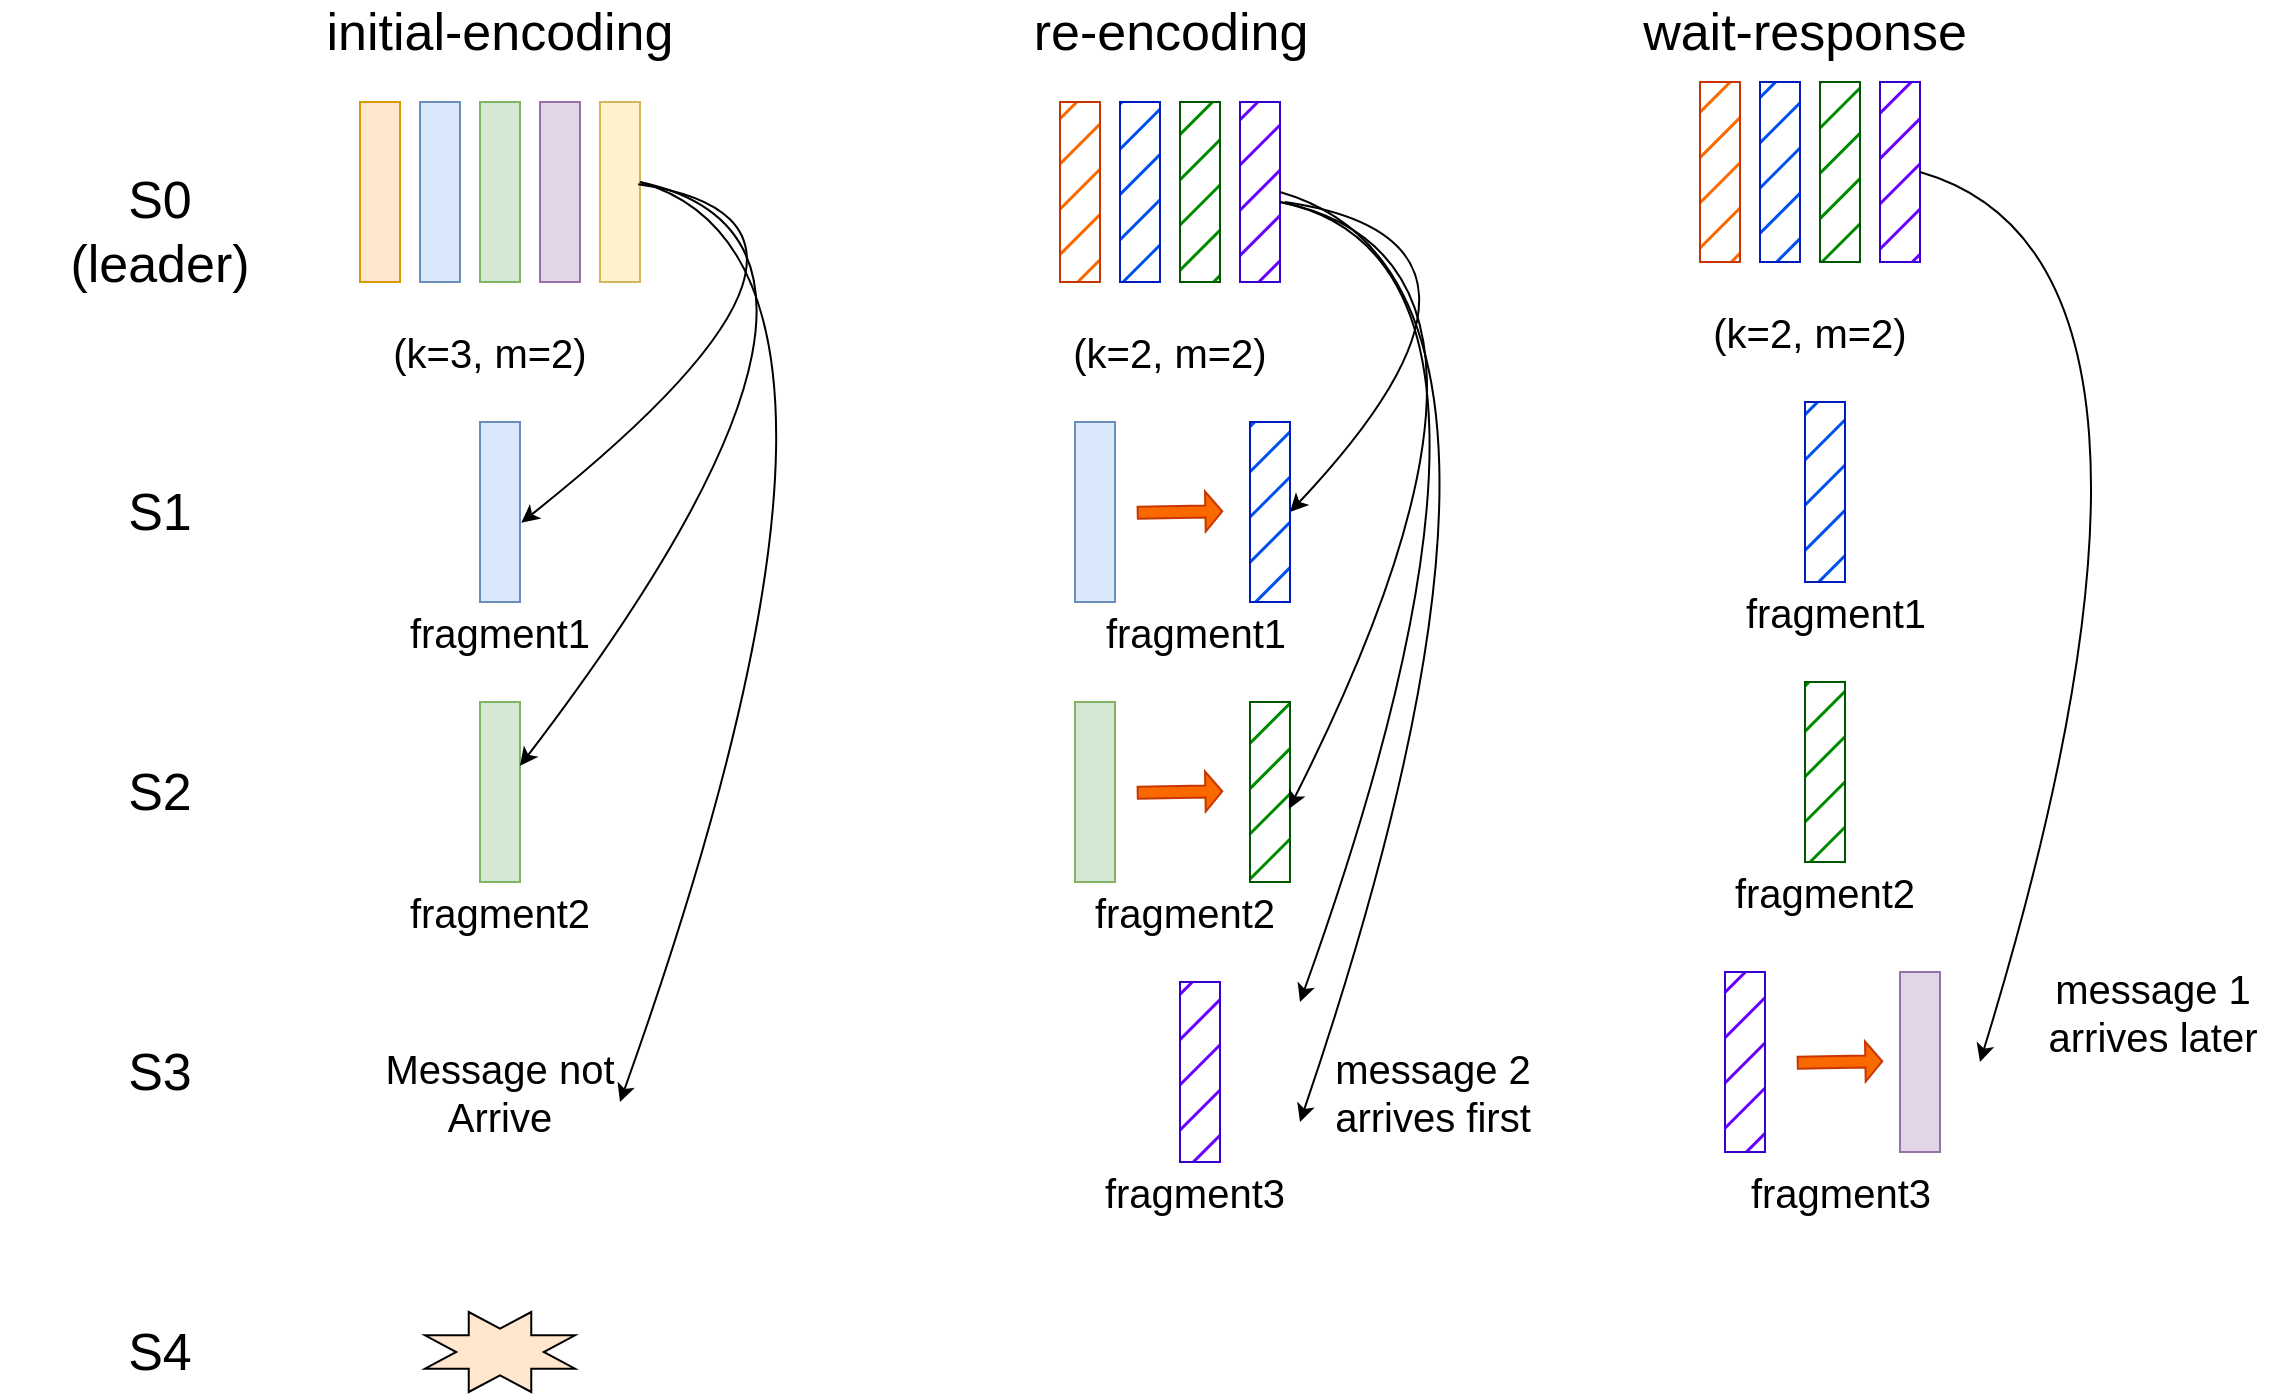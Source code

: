 <mxfile version="20.1.3" type="github">
  <diagram id="m65YbvdDa1lrMX-1JaFE" name="第 1 页">
    <mxGraphModel dx="2037" dy="1019" grid="1" gridSize="10" guides="1" tooltips="1" connect="1" arrows="1" fold="1" page="1" pageScale="1" pageWidth="3300" pageHeight="4681" math="0" shadow="0">
      <root>
        <mxCell id="0" />
        <mxCell id="1" parent="0" />
        <mxCell id="04_Secdxe5MrCqDxStES-1" value="&lt;font style=&quot;font-size: 26px;&quot;&gt;S0 &lt;br&gt;(leader)&lt;/font&gt;" style="text;html=1;strokeColor=none;fillColor=none;align=center;verticalAlign=middle;whiteSpace=wrap;rounded=0;" vertex="1" parent="1">
          <mxGeometry x="180" y="390" width="160" height="30" as="geometry" />
        </mxCell>
        <mxCell id="04_Secdxe5MrCqDxStES-2" value="&lt;font style=&quot;font-size: 26px;&quot;&gt;S3&lt;/font&gt;" style="text;html=1;strokeColor=none;fillColor=none;align=center;verticalAlign=middle;whiteSpace=wrap;rounded=0;" vertex="1" parent="1">
          <mxGeometry x="180" y="810" width="160" height="30" as="geometry" />
        </mxCell>
        <mxCell id="04_Secdxe5MrCqDxStES-3" value="&lt;font style=&quot;font-size: 26px;&quot;&gt;S1&lt;/font&gt;" style="text;html=1;strokeColor=none;fillColor=none;align=center;verticalAlign=middle;whiteSpace=wrap;rounded=0;" vertex="1" parent="1">
          <mxGeometry x="180" y="530" width="160" height="30" as="geometry" />
        </mxCell>
        <mxCell id="04_Secdxe5MrCqDxStES-4" value="&lt;font style=&quot;font-size: 26px;&quot;&gt;S4&lt;/font&gt;" style="text;html=1;strokeColor=none;fillColor=none;align=center;verticalAlign=middle;whiteSpace=wrap;rounded=0;" vertex="1" parent="1">
          <mxGeometry x="180" y="950" width="160" height="30" as="geometry" />
        </mxCell>
        <mxCell id="04_Secdxe5MrCqDxStES-5" value="&lt;font style=&quot;font-size: 26px;&quot;&gt;S2&lt;/font&gt;" style="text;html=1;strokeColor=none;fillColor=none;align=center;verticalAlign=middle;whiteSpace=wrap;rounded=0;" vertex="1" parent="1">
          <mxGeometry x="180" y="670" width="160" height="30" as="geometry" />
        </mxCell>
        <mxCell id="04_Secdxe5MrCqDxStES-6" value="" style="rounded=0;whiteSpace=wrap;html=1;fontSize=20;fillColor=#FFE6CC;strokeColor=#d79b00;fillStyle=auto;" vertex="1" parent="1">
          <mxGeometry x="360" y="340" width="20" height="90" as="geometry" />
        </mxCell>
        <mxCell id="04_Secdxe5MrCqDxStES-7" value="" style="rounded=0;whiteSpace=wrap;html=1;fontSize=20;fillColor=#dae8fc;strokeColor=#6c8ebf;fillStyle=auto;" vertex="1" parent="1">
          <mxGeometry x="390" y="340" width="20" height="90" as="geometry" />
        </mxCell>
        <mxCell id="04_Secdxe5MrCqDxStES-8" value="" style="rounded=0;whiteSpace=wrap;html=1;fontSize=20;fillColor=#d5e8d4;strokeColor=#82b366;fillStyle=auto;" vertex="1" parent="1">
          <mxGeometry x="420" y="340" width="20" height="90" as="geometry" />
        </mxCell>
        <mxCell id="04_Secdxe5MrCqDxStES-9" value="" style="rounded=0;whiteSpace=wrap;html=1;fontSize=20;fillColor=#e1d5e7;strokeColor=#9673a6;fillStyle=auto;" vertex="1" parent="1">
          <mxGeometry x="450" y="340" width="20" height="90" as="geometry" />
        </mxCell>
        <mxCell id="04_Secdxe5MrCqDxStES-10" value="" style="rounded=0;whiteSpace=wrap;html=1;fontSize=20;fillColor=#fff2cc;strokeColor=#d6b656;fillStyle=auto;" vertex="1" parent="1">
          <mxGeometry x="480" y="340" width="20" height="90" as="geometry" />
        </mxCell>
        <mxCell id="04_Secdxe5MrCqDxStES-11" value="(k=3, m=2)" style="text;html=1;strokeColor=none;fillColor=none;align=center;verticalAlign=middle;whiteSpace=wrap;rounded=0;fillStyle=auto;fontSize=20;" vertex="1" parent="1">
          <mxGeometry x="360" y="450" width="130" height="30" as="geometry" />
        </mxCell>
        <mxCell id="04_Secdxe5MrCqDxStES-12" value="" style="rounded=0;whiteSpace=wrap;html=1;fontSize=20;fillColor=#dae8fc;strokeColor=#6c8ebf;fillStyle=auto;" vertex="1" parent="1">
          <mxGeometry x="420" y="500" width="20" height="90" as="geometry" />
        </mxCell>
        <mxCell id="04_Secdxe5MrCqDxStES-13" value="" style="rounded=0;whiteSpace=wrap;html=1;fontSize=20;fillColor=#d5e8d4;strokeColor=#82b366;fillStyle=auto;" vertex="1" parent="1">
          <mxGeometry x="420" y="640" width="20" height="90" as="geometry" />
        </mxCell>
        <mxCell id="04_Secdxe5MrCqDxStES-15" value="fragment1" style="text;html=1;strokeColor=none;fillColor=none;align=center;verticalAlign=middle;whiteSpace=wrap;rounded=0;fillStyle=auto;fontSize=20;" vertex="1" parent="1">
          <mxGeometry x="365" y="590" width="130" height="30" as="geometry" />
        </mxCell>
        <mxCell id="04_Secdxe5MrCqDxStES-16" value="fragment2" style="text;html=1;strokeColor=none;fillColor=none;align=center;verticalAlign=middle;whiteSpace=wrap;rounded=0;fillStyle=auto;fontSize=20;" vertex="1" parent="1">
          <mxGeometry x="365" y="730" width="130" height="30" as="geometry" />
        </mxCell>
        <mxCell id="04_Secdxe5MrCqDxStES-18" value="" style="curved=1;endArrow=classic;html=1;rounded=0;fontSize=26;exitX=0.954;exitY=0.457;exitDx=0;exitDy=0;exitPerimeter=0;entryX=1.031;entryY=0.56;entryDx=0;entryDy=0;entryPerimeter=0;" edge="1" parent="1" source="04_Secdxe5MrCqDxStES-10" target="04_Secdxe5MrCqDxStES-12">
          <mxGeometry width="50" height="50" relative="1" as="geometry">
            <mxPoint x="660" y="560" as="sourcePoint" />
            <mxPoint x="710" y="510" as="targetPoint" />
            <Array as="points">
              <mxPoint x="630" y="400" />
            </Array>
          </mxGeometry>
        </mxCell>
        <mxCell id="04_Secdxe5MrCqDxStES-19" value="" style="curved=1;endArrow=classic;html=1;rounded=0;fontSize=26;" edge="1" parent="1" target="04_Secdxe5MrCqDxStES-13">
          <mxGeometry width="50" height="50" relative="1" as="geometry">
            <mxPoint x="500" y="380" as="sourcePoint" />
            <mxPoint x="450.62" y="560.4" as="targetPoint" />
            <Array as="points">
              <mxPoint x="640" y="410" />
            </Array>
          </mxGeometry>
        </mxCell>
        <mxCell id="04_Secdxe5MrCqDxStES-21" value="" style="verticalLabelPosition=bottom;verticalAlign=top;html=1;shape=mxgraph.basic.8_point_star;fillStyle=auto;fontSize=26;fillColor=#FFE6CC;" vertex="1" parent="1">
          <mxGeometry x="392.5" y="945" width="75" height="40" as="geometry" />
        </mxCell>
        <mxCell id="04_Secdxe5MrCqDxStES-22" value="" style="rounded=0;whiteSpace=wrap;html=1;fontSize=20;fillColor=#fa6800;strokeColor=#C73500;fillStyle=hatch;fontColor=#000000;" vertex="1" parent="1">
          <mxGeometry x="710" y="340" width="20" height="90" as="geometry" />
        </mxCell>
        <mxCell id="04_Secdxe5MrCqDxStES-23" value="" style="rounded=0;whiteSpace=wrap;html=1;fontSize=20;fillColor=#0050ef;strokeColor=#001DBC;fillStyle=hatch;fontColor=#ffffff;" vertex="1" parent="1">
          <mxGeometry x="740" y="340" width="20" height="90" as="geometry" />
        </mxCell>
        <mxCell id="04_Secdxe5MrCqDxStES-24" value="" style="rounded=0;whiteSpace=wrap;html=1;fontSize=20;fillColor=#008a00;strokeColor=#005700;fillStyle=hatch;fontColor=#ffffff;" vertex="1" parent="1">
          <mxGeometry x="770" y="340" width="20" height="90" as="geometry" />
        </mxCell>
        <mxCell id="04_Secdxe5MrCqDxStES-25" value="" style="rounded=0;whiteSpace=wrap;html=1;fontSize=20;fillColor=#6a00ff;strokeColor=#3700CC;fillStyle=hatch;fontColor=#ffffff;" vertex="1" parent="1">
          <mxGeometry x="800" y="340" width="20" height="90" as="geometry" />
        </mxCell>
        <mxCell id="04_Secdxe5MrCqDxStES-26" value="(k=2, m=2)" style="text;html=1;strokeColor=none;fillColor=none;align=center;verticalAlign=middle;whiteSpace=wrap;rounded=0;fillStyle=auto;fontSize=20;" vertex="1" parent="1">
          <mxGeometry x="700" y="450" width="130" height="30" as="geometry" />
        </mxCell>
        <mxCell id="04_Secdxe5MrCqDxStES-27" value="fragment1" style="text;html=1;strokeColor=none;fillColor=none;align=center;verticalAlign=middle;whiteSpace=wrap;rounded=0;fillStyle=auto;fontSize=20;" vertex="1" parent="1">
          <mxGeometry x="712.5" y="590" width="130" height="30" as="geometry" />
        </mxCell>
        <mxCell id="04_Secdxe5MrCqDxStES-28" value="re-encoding" style="text;html=1;strokeColor=none;fillColor=none;align=center;verticalAlign=middle;whiteSpace=wrap;rounded=0;fillStyle=hatch;fontSize=26;" vertex="1" parent="1">
          <mxGeometry x="682.5" y="290" width="165" height="30" as="geometry" />
        </mxCell>
        <mxCell id="04_Secdxe5MrCqDxStES-29" value="" style="rounded=0;whiteSpace=wrap;html=1;fontSize=20;fillColor=#008a00;strokeColor=#005700;fillStyle=hatch;fontColor=#ffffff;" vertex="1" parent="1">
          <mxGeometry x="805" y="640" width="20" height="90" as="geometry" />
        </mxCell>
        <mxCell id="04_Secdxe5MrCqDxStES-30" value="fragment2" style="text;html=1;strokeColor=none;fillColor=none;align=center;verticalAlign=middle;whiteSpace=wrap;rounded=0;fillStyle=auto;fontSize=20;" vertex="1" parent="1">
          <mxGeometry x="705" y="730" width="135" height="30" as="geometry" />
        </mxCell>
        <mxCell id="04_Secdxe5MrCqDxStES-33" value="initial-encoding" style="text;html=1;strokeColor=none;fillColor=none;align=center;verticalAlign=middle;whiteSpace=wrap;rounded=0;fillStyle=hatch;fontSize=26;" vertex="1" parent="1">
          <mxGeometry x="335" y="290" width="190" height="30" as="geometry" />
        </mxCell>
        <mxCell id="04_Secdxe5MrCqDxStES-34" value="" style="rounded=0;whiteSpace=wrap;html=1;fontSize=20;fillColor=#dae8fc;strokeColor=#6c8ebf;fillStyle=auto;" vertex="1" parent="1">
          <mxGeometry x="717.5" y="500" width="20" height="90" as="geometry" />
        </mxCell>
        <mxCell id="04_Secdxe5MrCqDxStES-35" value="" style="rounded=0;whiteSpace=wrap;html=1;fontSize=20;fillColor=#d5e8d4;strokeColor=#82b366;fillStyle=auto;" vertex="1" parent="1">
          <mxGeometry x="717.5" y="640" width="20" height="90" as="geometry" />
        </mxCell>
        <mxCell id="04_Secdxe5MrCqDxStES-36" value="" style="shape=singleArrow;direction=north;whiteSpace=wrap;html=1;fillStyle=auto;fontSize=26;fillColor=#fa6800;rotation=89;fontColor=#000000;strokeColor=#C73500;" vertex="1" parent="1">
          <mxGeometry x="760" y="663.86" width="20" height="42.28" as="geometry" />
        </mxCell>
        <mxCell id="04_Secdxe5MrCqDxStES-37" value="" style="curved=1;endArrow=classic;html=1;rounded=0;fontSize=26;exitX=0.954;exitY=0.457;exitDx=0;exitDy=0;exitPerimeter=0;entryX=1;entryY=0.5;entryDx=0;entryDy=0;" edge="1" parent="1" target="04_Secdxe5MrCqDxStES-45">
          <mxGeometry width="50" height="50" relative="1" as="geometry">
            <mxPoint x="822.32" y="390" as="sourcePoint" />
            <mxPoint x="850" y="540" as="targetPoint" />
            <Array as="points">
              <mxPoint x="953.24" y="408.87" />
            </Array>
          </mxGeometry>
        </mxCell>
        <mxCell id="04_Secdxe5MrCqDxStES-38" value="" style="curved=1;endArrow=classic;html=1;rounded=0;fontSize=26;entryX=0.973;entryY=0.594;entryDx=0;entryDy=0;entryPerimeter=0;" edge="1" parent="1" target="04_Secdxe5MrCqDxStES-29">
          <mxGeometry width="50" height="50" relative="1" as="geometry">
            <mxPoint x="820" y="390" as="sourcePoint" />
            <mxPoint x="834.46" y="558.87" as="targetPoint" />
            <Array as="points">
              <mxPoint x="963.24" y="418.87" />
            </Array>
          </mxGeometry>
        </mxCell>
        <mxCell id="04_Secdxe5MrCqDxStES-43" value="" style="curved=1;endArrow=classic;html=1;rounded=0;fontSize=26;" edge="1" parent="1">
          <mxGeometry width="50" height="50" relative="1" as="geometry">
            <mxPoint x="500" y="380" as="sourcePoint" />
            <mxPoint x="490" y="840" as="targetPoint" />
            <Array as="points">
              <mxPoint x="640" y="420" />
            </Array>
          </mxGeometry>
        </mxCell>
        <mxCell id="04_Secdxe5MrCqDxStES-44" value="&lt;font style=&quot;font-size: 20px;&quot;&gt;Message not Arrive&lt;/font&gt;" style="text;html=1;strokeColor=none;fillColor=none;align=center;verticalAlign=middle;whiteSpace=wrap;rounded=0;" vertex="1" parent="1">
          <mxGeometry x="360" y="820" width="140" height="30" as="geometry" />
        </mxCell>
        <mxCell id="04_Secdxe5MrCqDxStES-45" value="" style="rounded=0;whiteSpace=wrap;html=1;fontSize=20;fillColor=#0050ef;strokeColor=#001DBC;fillStyle=hatch;fontColor=#ffffff;" vertex="1" parent="1">
          <mxGeometry x="805" y="500" width="20" height="90" as="geometry" />
        </mxCell>
        <mxCell id="04_Secdxe5MrCqDxStES-46" value="" style="shape=singleArrow;direction=north;whiteSpace=wrap;html=1;fillStyle=auto;fontSize=26;fillColor=#fa6800;rotation=89;fontColor=#000000;strokeColor=#C73500;" vertex="1" parent="1">
          <mxGeometry x="760" y="523.86" width="20" height="42.28" as="geometry" />
        </mxCell>
        <mxCell id="04_Secdxe5MrCqDxStES-47" value="" style="curved=1;endArrow=classic;html=1;rounded=0;fontSize=26;" edge="1" parent="1">
          <mxGeometry width="50" height="50" relative="1" as="geometry">
            <mxPoint x="820" y="390" as="sourcePoint" />
            <mxPoint x="830" y="790" as="targetPoint" />
            <Array as="points">
              <mxPoint x="963.24" y="418.87" />
            </Array>
          </mxGeometry>
        </mxCell>
        <mxCell id="04_Secdxe5MrCqDxStES-48" value="" style="curved=1;endArrow=classic;html=1;rounded=0;fontSize=26;exitX=1;exitY=0.5;exitDx=0;exitDy=0;" edge="1" parent="1" source="04_Secdxe5MrCqDxStES-25">
          <mxGeometry width="50" height="50" relative="1" as="geometry">
            <mxPoint x="830" y="400" as="sourcePoint" />
            <mxPoint x="830" y="850" as="targetPoint" />
            <Array as="points">
              <mxPoint x="973.24" y="428.87" />
            </Array>
          </mxGeometry>
        </mxCell>
        <mxCell id="04_Secdxe5MrCqDxStES-49" value="" style="rounded=0;whiteSpace=wrap;html=1;fontSize=20;fillColor=#6a00ff;strokeColor=#3700CC;fillStyle=hatch;fontColor=#ffffff;" vertex="1" parent="1">
          <mxGeometry x="770" y="780" width="20" height="90" as="geometry" />
        </mxCell>
        <mxCell id="04_Secdxe5MrCqDxStES-50" value="fragment3" style="text;html=1;strokeColor=none;fillColor=none;align=center;verticalAlign=middle;whiteSpace=wrap;rounded=0;fillStyle=auto;fontSize=20;" vertex="1" parent="1">
          <mxGeometry x="710" y="870" width="135" height="30" as="geometry" />
        </mxCell>
        <mxCell id="04_Secdxe5MrCqDxStES-52" value="message 2 arrives first" style="text;html=1;strokeColor=none;fillColor=none;align=center;verticalAlign=middle;whiteSpace=wrap;rounded=0;fontSize=20;" vertex="1" parent="1">
          <mxGeometry x="830" y="820" width="132.5" height="30" as="geometry" />
        </mxCell>
        <mxCell id="04_Secdxe5MrCqDxStES-54" value="wait-response" style="text;html=1;strokeColor=none;fillColor=none;align=center;verticalAlign=middle;whiteSpace=wrap;rounded=0;fillStyle=hatch;fontSize=26;" vertex="1" parent="1">
          <mxGeometry x="1000" y="290" width="165" height="30" as="geometry" />
        </mxCell>
        <mxCell id="04_Secdxe5MrCqDxStES-75" value="" style="rounded=0;whiteSpace=wrap;html=1;fontSize=20;fillColor=#fa6800;strokeColor=#C73500;fillStyle=hatch;fontColor=#000000;" vertex="1" parent="1">
          <mxGeometry x="1030" y="330" width="20" height="90" as="geometry" />
        </mxCell>
        <mxCell id="04_Secdxe5MrCqDxStES-76" value="" style="rounded=0;whiteSpace=wrap;html=1;fontSize=20;fillColor=#0050ef;strokeColor=#001DBC;fillStyle=hatch;fontColor=#ffffff;" vertex="1" parent="1">
          <mxGeometry x="1060" y="330" width="20" height="90" as="geometry" />
        </mxCell>
        <mxCell id="04_Secdxe5MrCqDxStES-77" value="" style="rounded=0;whiteSpace=wrap;html=1;fontSize=20;fillColor=#008a00;strokeColor=#005700;fillStyle=hatch;fontColor=#ffffff;" vertex="1" parent="1">
          <mxGeometry x="1090" y="330" width="20" height="90" as="geometry" />
        </mxCell>
        <mxCell id="04_Secdxe5MrCqDxStES-78" value="" style="rounded=0;whiteSpace=wrap;html=1;fontSize=20;fillColor=#6a00ff;strokeColor=#3700CC;fillStyle=hatch;fontColor=#ffffff;" vertex="1" parent="1">
          <mxGeometry x="1120" y="330" width="20" height="90" as="geometry" />
        </mxCell>
        <mxCell id="04_Secdxe5MrCqDxStES-79" value="(k=2, m=2)" style="text;html=1;strokeColor=none;fillColor=none;align=center;verticalAlign=middle;whiteSpace=wrap;rounded=0;fillStyle=auto;fontSize=20;" vertex="1" parent="1">
          <mxGeometry x="1020" y="440" width="130" height="30" as="geometry" />
        </mxCell>
        <mxCell id="04_Secdxe5MrCqDxStES-80" value="fragment1" style="text;html=1;strokeColor=none;fillColor=none;align=center;verticalAlign=middle;whiteSpace=wrap;rounded=0;fillStyle=auto;fontSize=20;" vertex="1" parent="1">
          <mxGeometry x="1032.5" y="580" width="130" height="30" as="geometry" />
        </mxCell>
        <mxCell id="04_Secdxe5MrCqDxStES-81" value="" style="rounded=0;whiteSpace=wrap;html=1;fontSize=20;fillColor=#008a00;strokeColor=#005700;fillStyle=hatch;fontColor=#ffffff;" vertex="1" parent="1">
          <mxGeometry x="1082.5" y="630" width="20" height="90" as="geometry" />
        </mxCell>
        <mxCell id="04_Secdxe5MrCqDxStES-82" value="fragment2" style="text;html=1;strokeColor=none;fillColor=none;align=center;verticalAlign=middle;whiteSpace=wrap;rounded=0;fillStyle=auto;fontSize=20;" vertex="1" parent="1">
          <mxGeometry x="1025" y="720" width="135" height="30" as="geometry" />
        </mxCell>
        <mxCell id="04_Secdxe5MrCqDxStES-88" value="" style="rounded=0;whiteSpace=wrap;html=1;fontSize=20;fillColor=#0050ef;strokeColor=#001DBC;fillStyle=hatch;fontColor=#ffffff;" vertex="1" parent="1">
          <mxGeometry x="1082.5" y="490" width="20" height="90" as="geometry" />
        </mxCell>
        <mxCell id="04_Secdxe5MrCqDxStES-91" value="" style="curved=1;endArrow=classic;html=1;rounded=0;fontSize=26;exitX=1;exitY=0.5;exitDx=0;exitDy=0;" edge="1" parent="1" source="04_Secdxe5MrCqDxStES-78">
          <mxGeometry width="50" height="50" relative="1" as="geometry">
            <mxPoint x="1150" y="390" as="sourcePoint" />
            <mxPoint x="1170" y="820" as="targetPoint" />
            <Array as="points">
              <mxPoint x="1293.24" y="418.87" />
            </Array>
          </mxGeometry>
        </mxCell>
        <mxCell id="04_Secdxe5MrCqDxStES-92" value="" style="rounded=0;whiteSpace=wrap;html=1;fontSize=20;fillColor=#6a00ff;strokeColor=#3700CC;fillStyle=hatch;fontColor=#ffffff;" vertex="1" parent="1">
          <mxGeometry x="1042.5" y="775" width="20" height="90" as="geometry" />
        </mxCell>
        <mxCell id="04_Secdxe5MrCqDxStES-93" value="fragment3" style="text;html=1;strokeColor=none;fillColor=none;align=center;verticalAlign=middle;whiteSpace=wrap;rounded=0;fillStyle=auto;fontSize=20;" vertex="1" parent="1">
          <mxGeometry x="1032.5" y="870" width="135" height="30" as="geometry" />
        </mxCell>
        <mxCell id="04_Secdxe5MrCqDxStES-94" value="message 1 arrives later" style="text;html=1;strokeColor=none;fillColor=none;align=center;verticalAlign=middle;whiteSpace=wrap;rounded=0;fontSize=20;" vertex="1" parent="1">
          <mxGeometry x="1190" y="780" width="132.5" height="30" as="geometry" />
        </mxCell>
        <mxCell id="04_Secdxe5MrCqDxStES-95" value="" style="shape=singleArrow;direction=north;whiteSpace=wrap;html=1;fillStyle=auto;fontSize=26;fillColor=#fa6800;rotation=89;fontColor=#000000;strokeColor=#C73500;" vertex="1" parent="1">
          <mxGeometry x="1090" y="798.86" width="20" height="42.28" as="geometry" />
        </mxCell>
        <mxCell id="04_Secdxe5MrCqDxStES-96" value="" style="rounded=0;whiteSpace=wrap;html=1;fontSize=20;fillColor=#e1d5e7;strokeColor=#9673a6;fillStyle=auto;" vertex="1" parent="1">
          <mxGeometry x="1130" y="775" width="20" height="90" as="geometry" />
        </mxCell>
      </root>
    </mxGraphModel>
  </diagram>
</mxfile>
